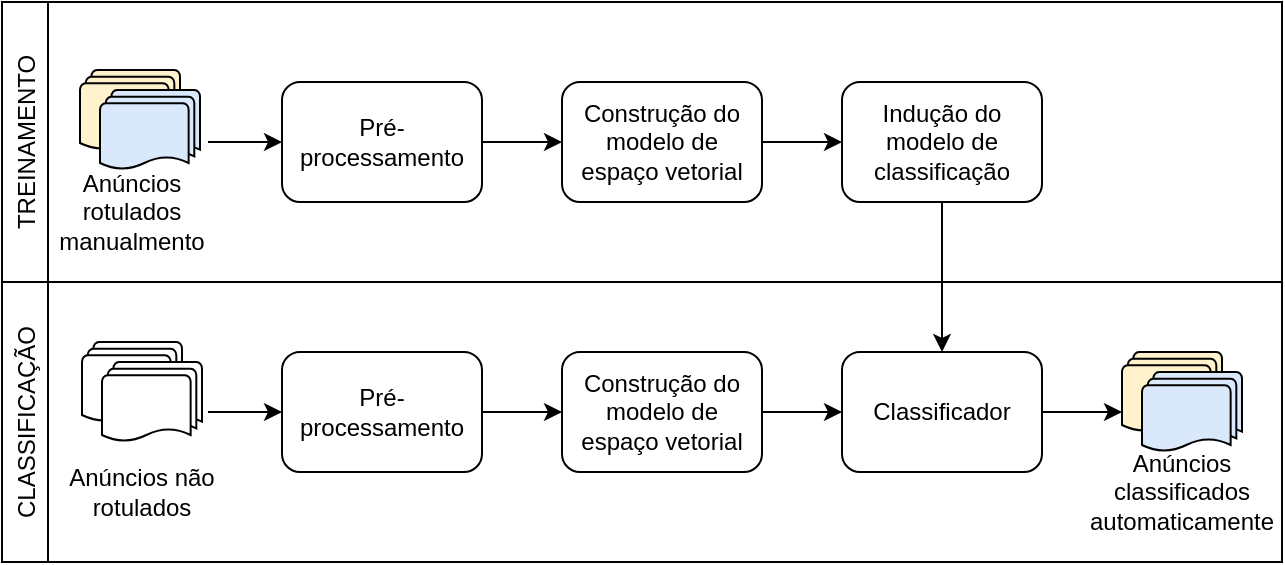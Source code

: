 <mxfile version="24.4.0" type="device">
  <diagram id="Tpr4IJxqY-_qHnlEvQru" name="Page-1">
    <mxGraphModel dx="1248" dy="995" grid="1" gridSize="10" guides="1" tooltips="1" connect="1" arrows="1" fold="1" page="1" pageScale="1" pageWidth="827" pageHeight="1169" math="0" shadow="0">
      <root>
        <mxCell id="0" />
        <mxCell id="1" parent="0" />
        <mxCell id="i_UMnOfUa3ggryLjKaL8-24" value="" style="endArrow=classic;html=1;fontFamily=Helvetica;entryX=0;entryY=0.5;entryDx=0;entryDy=0;" parent="1" target="i_UMnOfUa3ggryLjKaL8-25" edge="1">
          <mxGeometry width="50" height="50" relative="1" as="geometry">
            <mxPoint x="143" y="110" as="sourcePoint" />
            <mxPoint x="230" y="140" as="targetPoint" />
          </mxGeometry>
        </mxCell>
        <mxCell id="i_UMnOfUa3ggryLjKaL8-34" value="" style="edgeStyle=orthogonalEdgeStyle;rounded=0;orthogonalLoop=1;jettySize=auto;html=1;fontFamily=Helvetica;" parent="1" source="i_UMnOfUa3ggryLjKaL8-31" target="i_UMnOfUa3ggryLjKaL8-33" edge="1">
          <mxGeometry relative="1" as="geometry" />
        </mxCell>
        <mxCell id="i_UMnOfUa3ggryLjKaL8-55" value="TREINAMENTO" style="swimlane;rounded=0;shadow=0;glass=0;sketch=0;strokeWidth=1;fontFamily=Helvetica;align=center;swimlaneLine=1;noLabel=0;connectable=1;allowArrows=1;collapsible=0;horizontal=0;fontStyle=0;spacing=2;" parent="1" vertex="1">
          <mxGeometry x="40" y="40" width="640" height="140" as="geometry" />
        </mxCell>
        <mxCell id="i_UMnOfUa3ggryLjKaL8-63" value="" style="group" parent="i_UMnOfUa3ggryLjKaL8-55" vertex="1" connectable="0">
          <mxGeometry x="20" y="80" width="90" height="50" as="geometry" />
        </mxCell>
        <mxCell id="i_UMnOfUa3ggryLjKaL8-59" value="Anúncios rotulados manualmento" style="text;html=1;strokeColor=none;fillColor=none;align=center;verticalAlign=middle;whiteSpace=wrap;rounded=0;shadow=0;glass=0;sketch=0;fontFamily=Helvetica;" parent="i_UMnOfUa3ggryLjKaL8-63" vertex="1">
          <mxGeometry width="90" height="50" as="geometry" />
        </mxCell>
        <mxCell id="i_UMnOfUa3ggryLjKaL8-25" value="Pré-processamento" style="rounded=1;whiteSpace=wrap;html=1;shadow=0;glass=0;sketch=0;strokeColor=#000000;fillColor=none;fontFamily=Helvetica;" parent="i_UMnOfUa3ggryLjKaL8-55" vertex="1">
          <mxGeometry x="140" y="40" width="100" height="60" as="geometry" />
        </mxCell>
        <mxCell id="i_UMnOfUa3ggryLjKaL8-29" value="Construção do modelo de espaço vetorial" style="rounded=1;whiteSpace=wrap;html=1;shadow=0;glass=0;sketch=0;strokeColor=#000000;fillColor=none;fontFamily=Helvetica;" parent="i_UMnOfUa3ggryLjKaL8-55" vertex="1">
          <mxGeometry x="280" y="40" width="100" height="60" as="geometry" />
        </mxCell>
        <mxCell id="i_UMnOfUa3ggryLjKaL8-30" value="" style="edgeStyle=orthogonalEdgeStyle;rounded=0;orthogonalLoop=1;jettySize=auto;html=1;fontFamily=Helvetica;" parent="i_UMnOfUa3ggryLjKaL8-55" source="i_UMnOfUa3ggryLjKaL8-25" target="i_UMnOfUa3ggryLjKaL8-29" edge="1">
          <mxGeometry relative="1" as="geometry" />
        </mxCell>
        <mxCell id="i_UMnOfUa3ggryLjKaL8-31" value="Indução do modelo de classificação" style="rounded=1;whiteSpace=wrap;html=1;shadow=0;glass=0;sketch=0;strokeColor=#000000;fillColor=none;fontFamily=Helvetica;" parent="i_UMnOfUa3ggryLjKaL8-55" vertex="1">
          <mxGeometry x="420" y="40" width="100" height="60" as="geometry" />
        </mxCell>
        <mxCell id="i_UMnOfUa3ggryLjKaL8-32" value="" style="edgeStyle=orthogonalEdgeStyle;rounded=0;orthogonalLoop=1;jettySize=auto;html=1;fontFamily=Helvetica;" parent="i_UMnOfUa3ggryLjKaL8-55" source="i_UMnOfUa3ggryLjKaL8-29" target="i_UMnOfUa3ggryLjKaL8-31" edge="1">
          <mxGeometry relative="1" as="geometry" />
        </mxCell>
        <mxCell id="i_UMnOfUa3ggryLjKaL8-57" value="CLASSIFICAÇÃO" style="swimlane;rounded=0;shadow=0;glass=0;sketch=0;strokeWidth=1;fontFamily=Helvetica;align=center;swimlaneLine=1;noLabel=0;connectable=1;allowArrows=1;collapsible=0;horizontal=0;perimeter=rectanglePerimeter;container=0;fontStyle=0" parent="1" vertex="1">
          <mxGeometry x="40" y="180" width="640" height="140" as="geometry" />
        </mxCell>
        <mxCell id="i_UMnOfUa3ggryLjKaL8-38" value="" style="group;" parent="i_UMnOfUa3ggryLjKaL8-57" vertex="1" connectable="0">
          <mxGeometry x="40" y="30" width="60" height="50" as="geometry" />
        </mxCell>
        <mxCell id="i_UMnOfUa3ggryLjKaL8-39" value="" style="strokeWidth=1;html=1;shape=mxgraph.flowchart.multi-document;whiteSpace=wrap;rounded=0;shadow=0;glass=0;sketch=0;fillColor=#FFFFFF;" parent="i_UMnOfUa3ggryLjKaL8-38" vertex="1">
          <mxGeometry width="50" height="40" as="geometry" />
        </mxCell>
        <mxCell id="i_UMnOfUa3ggryLjKaL8-40" value="" style="strokeWidth=1;html=1;shape=mxgraph.flowchart.multi-document;whiteSpace=wrap;rounded=0;shadow=0;glass=0;sketch=0;" parent="i_UMnOfUa3ggryLjKaL8-38" vertex="1">
          <mxGeometry x="10" y="10" width="50" height="40" as="geometry" />
        </mxCell>
        <mxCell id="i_UMnOfUa3ggryLjKaL8-37" value="Pré-processamento" style="rounded=1;whiteSpace=wrap;html=1;shadow=0;glass=0;sketch=0;strokeColor=#000000;fillColor=none;fontFamily=Helvetica;" parent="i_UMnOfUa3ggryLjKaL8-57" vertex="1">
          <mxGeometry x="140" y="35" width="100" height="60" as="geometry" />
        </mxCell>
        <mxCell id="i_UMnOfUa3ggryLjKaL8-41" value="Construção do modelo de espaço vetorial" style="rounded=1;whiteSpace=wrap;html=1;shadow=0;glass=0;sketch=0;strokeColor=#000000;fillColor=none;fontFamily=Helvetica;" parent="i_UMnOfUa3ggryLjKaL8-57" vertex="1">
          <mxGeometry x="280" y="35" width="100" height="60" as="geometry" />
        </mxCell>
        <mxCell id="i_UMnOfUa3ggryLjKaL8-64" style="edgeStyle=orthogonalEdgeStyle;rounded=0;orthogonalLoop=1;jettySize=auto;html=1;fontFamily=Helvetica;" parent="i_UMnOfUa3ggryLjKaL8-57" source="i_UMnOfUa3ggryLjKaL8-33" edge="1">
          <mxGeometry relative="1" as="geometry">
            <mxPoint x="560" y="65" as="targetPoint" />
          </mxGeometry>
        </mxCell>
        <mxCell id="i_UMnOfUa3ggryLjKaL8-33" value="Classificador" style="rounded=1;whiteSpace=wrap;html=1;shadow=0;glass=0;sketch=0;strokeColor=#000000;fillColor=none;fontFamily=Helvetica;" parent="i_UMnOfUa3ggryLjKaL8-57" vertex="1">
          <mxGeometry x="420" y="35" width="100" height="60" as="geometry" />
        </mxCell>
        <mxCell id="i_UMnOfUa3ggryLjKaL8-35" value="" style="endArrow=classic;html=1;fontFamily=Helvetica;entryX=0;entryY=0.5;entryDx=0;entryDy=0;" parent="i_UMnOfUa3ggryLjKaL8-57" target="i_UMnOfUa3ggryLjKaL8-37" edge="1">
          <mxGeometry width="50" height="50" relative="1" as="geometry">
            <mxPoint x="103" y="65" as="sourcePoint" />
            <mxPoint x="170" y="180" as="targetPoint" />
          </mxGeometry>
        </mxCell>
        <mxCell id="i_UMnOfUa3ggryLjKaL8-36" value="" style="edgeStyle=orthogonalEdgeStyle;rounded=0;orthogonalLoop=1;jettySize=auto;html=1;fontFamily=Helvetica;" parent="i_UMnOfUa3ggryLjKaL8-57" source="i_UMnOfUa3ggryLjKaL8-37" target="i_UMnOfUa3ggryLjKaL8-41" edge="1">
          <mxGeometry relative="1" as="geometry" />
        </mxCell>
        <mxCell id="i_UMnOfUa3ggryLjKaL8-42" style="edgeStyle=orthogonalEdgeStyle;rounded=0;orthogonalLoop=1;jettySize=auto;html=1;fontFamily=Helvetica;" parent="i_UMnOfUa3ggryLjKaL8-57" source="i_UMnOfUa3ggryLjKaL8-41" target="i_UMnOfUa3ggryLjKaL8-33" edge="1">
          <mxGeometry relative="1" as="geometry" />
        </mxCell>
        <mxCell id="i_UMnOfUa3ggryLjKaL8-58" value="Anúncios não rotulados" style="text;html=1;strokeColor=none;fillColor=none;align=center;verticalAlign=middle;whiteSpace=wrap;rounded=0;shadow=0;glass=0;sketch=0;fontFamily=Helvetica;" parent="i_UMnOfUa3ggryLjKaL8-57" vertex="1">
          <mxGeometry x="25" y="80" width="90" height="50" as="geometry" />
        </mxCell>
        <mxCell id="i_UMnOfUa3ggryLjKaL8-60" value="Anúncios classificados automaticamente" style="text;html=1;strokeColor=none;fillColor=none;align=center;verticalAlign=middle;whiteSpace=wrap;rounded=0;shadow=0;glass=0;sketch=0;fontFamily=Helvetica;" parent="i_UMnOfUa3ggryLjKaL8-57" vertex="1">
          <mxGeometry x="545" y="80" width="90" height="50" as="geometry" />
        </mxCell>
        <mxCell id="2UQp5oP8BxKJYHRedIB2-3" value="" style="group" parent="i_UMnOfUa3ggryLjKaL8-57" vertex="1" connectable="0">
          <mxGeometry x="560" y="35" width="60" height="50" as="geometry" />
        </mxCell>
        <mxCell id="2UQp5oP8BxKJYHRedIB2-4" value="" style="strokeWidth=1;html=1;shape=mxgraph.flowchart.multi-document;whiteSpace=wrap;rounded=0;shadow=0;glass=0;sketch=0;fillColor=#fff2cc;" parent="2UQp5oP8BxKJYHRedIB2-3" vertex="1">
          <mxGeometry width="50" height="40" as="geometry" />
        </mxCell>
        <mxCell id="2UQp5oP8BxKJYHRedIB2-5" value="" style="strokeWidth=1;html=1;shape=mxgraph.flowchart.multi-document;whiteSpace=wrap;rounded=0;shadow=0;glass=0;sketch=0;fillColor=#dae8fc;" parent="2UQp5oP8BxKJYHRedIB2-3" vertex="1">
          <mxGeometry x="10" y="10" width="50" height="40" as="geometry" />
        </mxCell>
        <mxCell id="i_UMnOfUa3ggryLjKaL8-28" value="" style="group" parent="1" vertex="1" connectable="0">
          <mxGeometry x="79" y="74" width="60" height="50" as="geometry" />
        </mxCell>
        <mxCell id="i_UMnOfUa3ggryLjKaL8-12" value="" style="strokeWidth=1;html=1;shape=mxgraph.flowchart.multi-document;whiteSpace=wrap;rounded=0;shadow=0;glass=0;sketch=0;fillColor=#fff2cc;" parent="i_UMnOfUa3ggryLjKaL8-28" vertex="1">
          <mxGeometry width="50" height="40" as="geometry" />
        </mxCell>
        <mxCell id="i_UMnOfUa3ggryLjKaL8-20" value="" style="strokeWidth=1;html=1;shape=mxgraph.flowchart.multi-document;whiteSpace=wrap;rounded=0;shadow=0;glass=0;sketch=0;fillColor=#dae8fc;" parent="i_UMnOfUa3ggryLjKaL8-28" vertex="1">
          <mxGeometry x="10" y="10" width="50" height="40" as="geometry" />
        </mxCell>
      </root>
    </mxGraphModel>
  </diagram>
</mxfile>
